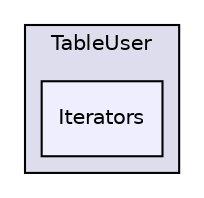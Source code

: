 digraph G {
  compound=true
  node [ fontsize=10, fontname="Helvetica"];
  edge [ labelfontsize=9, labelfontname="Helvetica"];
  subgraph clusterdir_5c92496104540d2c040647fb7369a5c9 {
    graph [ bgcolor="#ddddee", pencolor="black", label="TableUser" fontname="Helvetica", fontsize=10, URL="dir_5c92496104540d2c040647fb7369a5c9.html"]
  dir_33e5d8396444036bf8b350f87f774ae5 [shape=box, label="Iterators", style="filled", fillcolor="#eeeeff", pencolor="black", URL="dir_33e5d8396444036bf8b350f87f774ae5.html"];
  }
}
